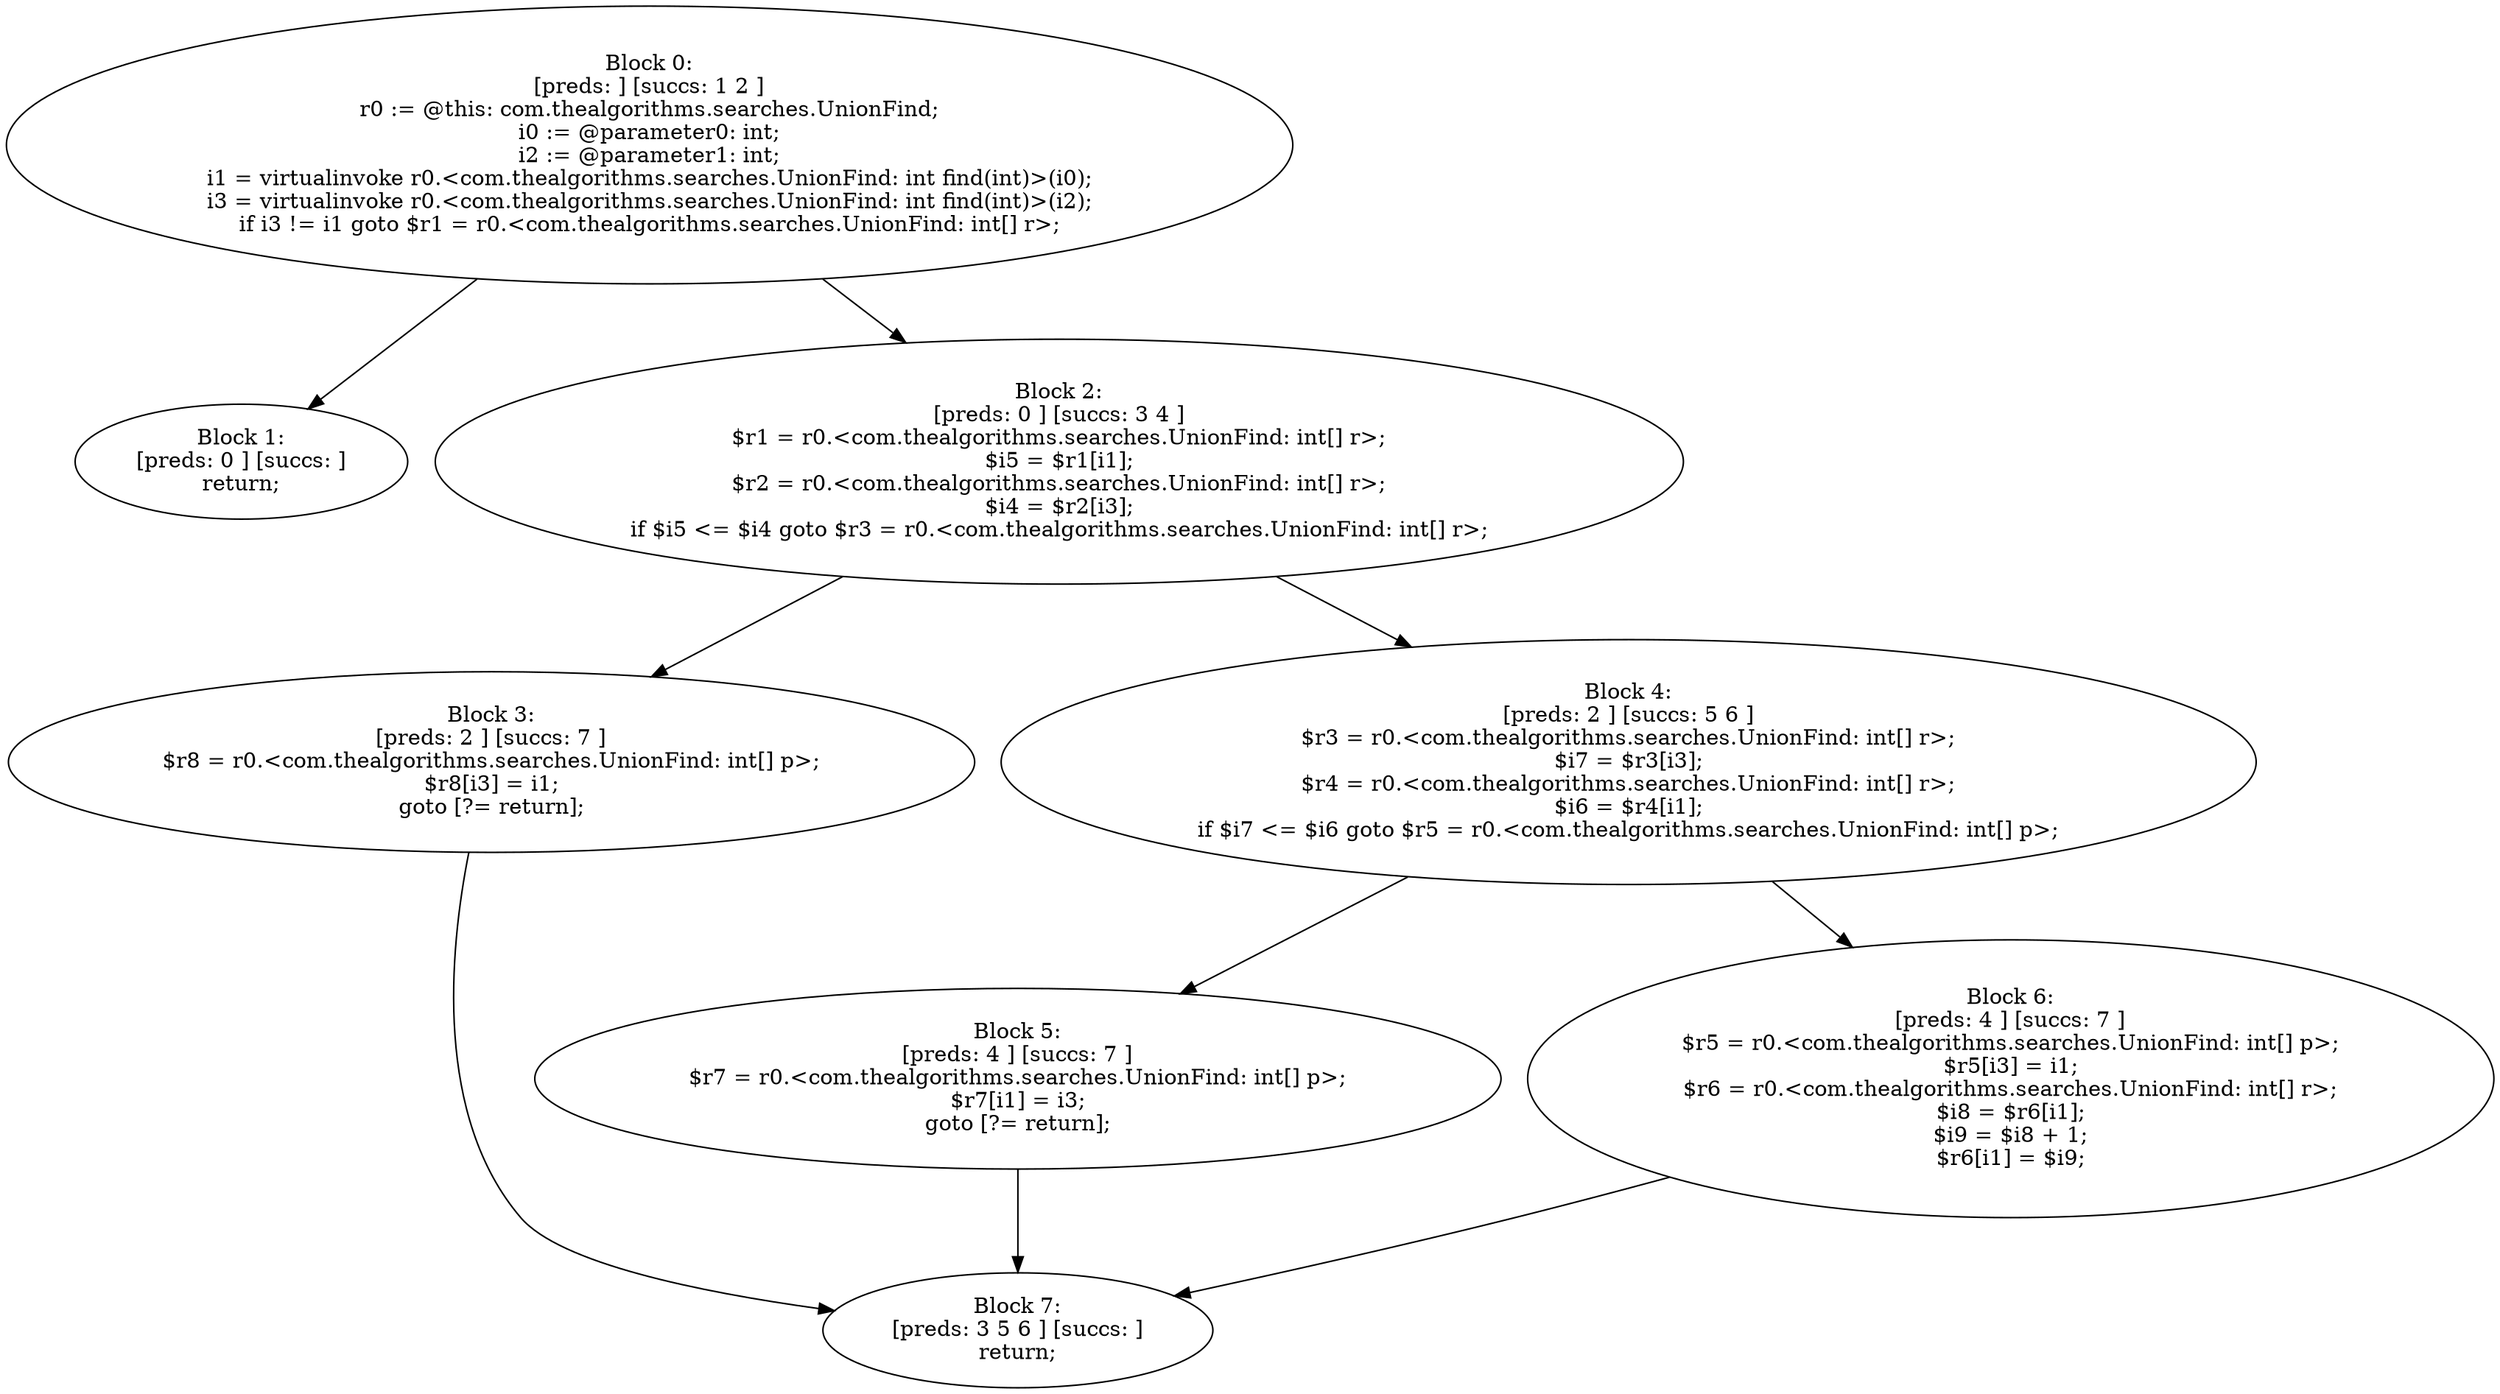 digraph "unitGraph" {
    "Block 0:
[preds: ] [succs: 1 2 ]
r0 := @this: com.thealgorithms.searches.UnionFind;
i0 := @parameter0: int;
i2 := @parameter1: int;
i1 = virtualinvoke r0.<com.thealgorithms.searches.UnionFind: int find(int)>(i0);
i3 = virtualinvoke r0.<com.thealgorithms.searches.UnionFind: int find(int)>(i2);
if i3 != i1 goto $r1 = r0.<com.thealgorithms.searches.UnionFind: int[] r>;
"
    "Block 1:
[preds: 0 ] [succs: ]
return;
"
    "Block 2:
[preds: 0 ] [succs: 3 4 ]
$r1 = r0.<com.thealgorithms.searches.UnionFind: int[] r>;
$i5 = $r1[i1];
$r2 = r0.<com.thealgorithms.searches.UnionFind: int[] r>;
$i4 = $r2[i3];
if $i5 <= $i4 goto $r3 = r0.<com.thealgorithms.searches.UnionFind: int[] r>;
"
    "Block 3:
[preds: 2 ] [succs: 7 ]
$r8 = r0.<com.thealgorithms.searches.UnionFind: int[] p>;
$r8[i3] = i1;
goto [?= return];
"
    "Block 4:
[preds: 2 ] [succs: 5 6 ]
$r3 = r0.<com.thealgorithms.searches.UnionFind: int[] r>;
$i7 = $r3[i3];
$r4 = r0.<com.thealgorithms.searches.UnionFind: int[] r>;
$i6 = $r4[i1];
if $i7 <= $i6 goto $r5 = r0.<com.thealgorithms.searches.UnionFind: int[] p>;
"
    "Block 5:
[preds: 4 ] [succs: 7 ]
$r7 = r0.<com.thealgorithms.searches.UnionFind: int[] p>;
$r7[i1] = i3;
goto [?= return];
"
    "Block 6:
[preds: 4 ] [succs: 7 ]
$r5 = r0.<com.thealgorithms.searches.UnionFind: int[] p>;
$r5[i3] = i1;
$r6 = r0.<com.thealgorithms.searches.UnionFind: int[] r>;
$i8 = $r6[i1];
$i9 = $i8 + 1;
$r6[i1] = $i9;
"
    "Block 7:
[preds: 3 5 6 ] [succs: ]
return;
"
    "Block 0:
[preds: ] [succs: 1 2 ]
r0 := @this: com.thealgorithms.searches.UnionFind;
i0 := @parameter0: int;
i2 := @parameter1: int;
i1 = virtualinvoke r0.<com.thealgorithms.searches.UnionFind: int find(int)>(i0);
i3 = virtualinvoke r0.<com.thealgorithms.searches.UnionFind: int find(int)>(i2);
if i3 != i1 goto $r1 = r0.<com.thealgorithms.searches.UnionFind: int[] r>;
"->"Block 1:
[preds: 0 ] [succs: ]
return;
";
    "Block 0:
[preds: ] [succs: 1 2 ]
r0 := @this: com.thealgorithms.searches.UnionFind;
i0 := @parameter0: int;
i2 := @parameter1: int;
i1 = virtualinvoke r0.<com.thealgorithms.searches.UnionFind: int find(int)>(i0);
i3 = virtualinvoke r0.<com.thealgorithms.searches.UnionFind: int find(int)>(i2);
if i3 != i1 goto $r1 = r0.<com.thealgorithms.searches.UnionFind: int[] r>;
"->"Block 2:
[preds: 0 ] [succs: 3 4 ]
$r1 = r0.<com.thealgorithms.searches.UnionFind: int[] r>;
$i5 = $r1[i1];
$r2 = r0.<com.thealgorithms.searches.UnionFind: int[] r>;
$i4 = $r2[i3];
if $i5 <= $i4 goto $r3 = r0.<com.thealgorithms.searches.UnionFind: int[] r>;
";
    "Block 2:
[preds: 0 ] [succs: 3 4 ]
$r1 = r0.<com.thealgorithms.searches.UnionFind: int[] r>;
$i5 = $r1[i1];
$r2 = r0.<com.thealgorithms.searches.UnionFind: int[] r>;
$i4 = $r2[i3];
if $i5 <= $i4 goto $r3 = r0.<com.thealgorithms.searches.UnionFind: int[] r>;
"->"Block 3:
[preds: 2 ] [succs: 7 ]
$r8 = r0.<com.thealgorithms.searches.UnionFind: int[] p>;
$r8[i3] = i1;
goto [?= return];
";
    "Block 2:
[preds: 0 ] [succs: 3 4 ]
$r1 = r0.<com.thealgorithms.searches.UnionFind: int[] r>;
$i5 = $r1[i1];
$r2 = r0.<com.thealgorithms.searches.UnionFind: int[] r>;
$i4 = $r2[i3];
if $i5 <= $i4 goto $r3 = r0.<com.thealgorithms.searches.UnionFind: int[] r>;
"->"Block 4:
[preds: 2 ] [succs: 5 6 ]
$r3 = r0.<com.thealgorithms.searches.UnionFind: int[] r>;
$i7 = $r3[i3];
$r4 = r0.<com.thealgorithms.searches.UnionFind: int[] r>;
$i6 = $r4[i1];
if $i7 <= $i6 goto $r5 = r0.<com.thealgorithms.searches.UnionFind: int[] p>;
";
    "Block 3:
[preds: 2 ] [succs: 7 ]
$r8 = r0.<com.thealgorithms.searches.UnionFind: int[] p>;
$r8[i3] = i1;
goto [?= return];
"->"Block 7:
[preds: 3 5 6 ] [succs: ]
return;
";
    "Block 4:
[preds: 2 ] [succs: 5 6 ]
$r3 = r0.<com.thealgorithms.searches.UnionFind: int[] r>;
$i7 = $r3[i3];
$r4 = r0.<com.thealgorithms.searches.UnionFind: int[] r>;
$i6 = $r4[i1];
if $i7 <= $i6 goto $r5 = r0.<com.thealgorithms.searches.UnionFind: int[] p>;
"->"Block 5:
[preds: 4 ] [succs: 7 ]
$r7 = r0.<com.thealgorithms.searches.UnionFind: int[] p>;
$r7[i1] = i3;
goto [?= return];
";
    "Block 4:
[preds: 2 ] [succs: 5 6 ]
$r3 = r0.<com.thealgorithms.searches.UnionFind: int[] r>;
$i7 = $r3[i3];
$r4 = r0.<com.thealgorithms.searches.UnionFind: int[] r>;
$i6 = $r4[i1];
if $i7 <= $i6 goto $r5 = r0.<com.thealgorithms.searches.UnionFind: int[] p>;
"->"Block 6:
[preds: 4 ] [succs: 7 ]
$r5 = r0.<com.thealgorithms.searches.UnionFind: int[] p>;
$r5[i3] = i1;
$r6 = r0.<com.thealgorithms.searches.UnionFind: int[] r>;
$i8 = $r6[i1];
$i9 = $i8 + 1;
$r6[i1] = $i9;
";
    "Block 5:
[preds: 4 ] [succs: 7 ]
$r7 = r0.<com.thealgorithms.searches.UnionFind: int[] p>;
$r7[i1] = i3;
goto [?= return];
"->"Block 7:
[preds: 3 5 6 ] [succs: ]
return;
";
    "Block 6:
[preds: 4 ] [succs: 7 ]
$r5 = r0.<com.thealgorithms.searches.UnionFind: int[] p>;
$r5[i3] = i1;
$r6 = r0.<com.thealgorithms.searches.UnionFind: int[] r>;
$i8 = $r6[i1];
$i9 = $i8 + 1;
$r6[i1] = $i9;
"->"Block 7:
[preds: 3 5 6 ] [succs: ]
return;
";
}
